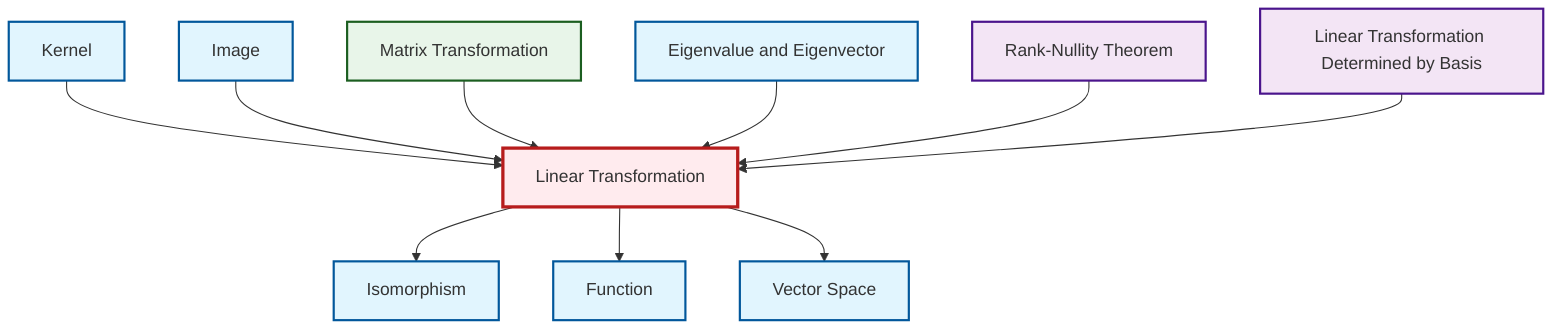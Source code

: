 graph TD
    classDef definition fill:#e1f5fe,stroke:#01579b,stroke-width:2px
    classDef theorem fill:#f3e5f5,stroke:#4a148c,stroke-width:2px
    classDef axiom fill:#fff3e0,stroke:#e65100,stroke-width:2px
    classDef example fill:#e8f5e9,stroke:#1b5e20,stroke-width:2px
    classDef current fill:#ffebee,stroke:#b71c1c,stroke-width:3px
    thm-linear-transformation-basis["Linear Transformation Determined by Basis"]:::theorem
    def-kernel["Kernel"]:::definition
    def-isomorphism["Isomorphism"]:::definition
    def-function["Function"]:::definition
    ex-matrix-transformation["Matrix Transformation"]:::example
    thm-rank-nullity["Rank-Nullity Theorem"]:::theorem
    def-image["Image"]:::definition
    def-eigenvalue-eigenvector["Eigenvalue and Eigenvector"]:::definition
    def-linear-transformation["Linear Transformation"]:::definition
    def-vector-space["Vector Space"]:::definition
    def-kernel --> def-linear-transformation
    def-image --> def-linear-transformation
    ex-matrix-transformation --> def-linear-transformation
    def-linear-transformation --> def-isomorphism
    def-linear-transformation --> def-function
    def-eigenvalue-eigenvector --> def-linear-transformation
    thm-rank-nullity --> def-linear-transformation
    def-linear-transformation --> def-vector-space
    thm-linear-transformation-basis --> def-linear-transformation
    class def-linear-transformation current